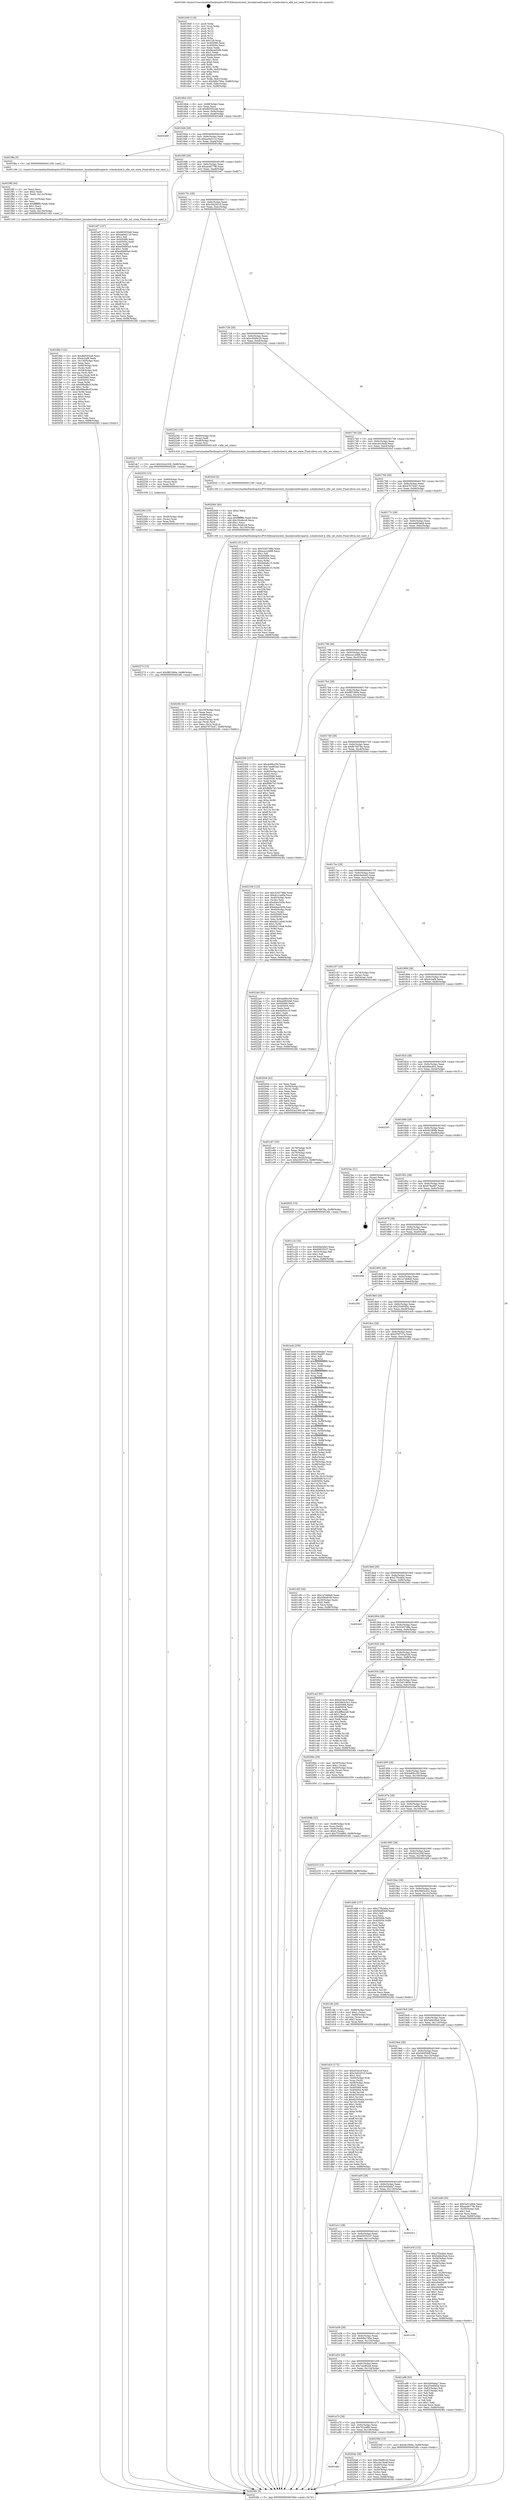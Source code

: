 digraph "0x401640" {
  label = "0x401640 (/mnt/c/Users/mathe/Desktop/tcc/POCII/binaries/extr_linuxkernellivepatch..schedsched.h_idle_set_state_Final-ollvm.out::main(0))"
  labelloc = "t"
  node[shape=record]

  Entry [label="",width=0.3,height=0.3,shape=circle,fillcolor=black,style=filled]
  "0x4016b4" [label="{
     0x4016b4 [32]\l
     | [instrs]\l
     &nbsp;&nbsp;0x4016b4 \<+6\>: mov -0x88(%rbp),%eax\l
     &nbsp;&nbsp;0x4016ba \<+2\>: mov %eax,%ecx\l
     &nbsp;&nbsp;0x4016bc \<+6\>: sub $0x865052a8,%ecx\l
     &nbsp;&nbsp;0x4016c2 \<+6\>: mov %eax,-0x9c(%rbp)\l
     &nbsp;&nbsp;0x4016c8 \<+6\>: mov %ecx,-0xa0(%rbp)\l
     &nbsp;&nbsp;0x4016ce \<+6\>: je 0000000000402468 \<main+0xe28\>\l
  }"]
  "0x402468" [label="{
     0x402468\l
  }", style=dashed]
  "0x4016d4" [label="{
     0x4016d4 [28]\l
     | [instrs]\l
     &nbsp;&nbsp;0x4016d4 \<+5\>: jmp 00000000004016d9 \<main+0x99\>\l
     &nbsp;&nbsp;0x4016d9 \<+6\>: mov -0x9c(%rbp),%eax\l
     &nbsp;&nbsp;0x4016df \<+5\>: sub $0xaa0a5110,%eax\l
     &nbsp;&nbsp;0x4016e4 \<+6\>: mov %eax,-0xa4(%rbp)\l
     &nbsp;&nbsp;0x4016ea \<+6\>: je 0000000000401f8a \<main+0x94a\>\l
  }"]
  Exit [label="",width=0.3,height=0.3,shape=circle,fillcolor=black,style=filled,peripheries=2]
  "0x401f8a" [label="{
     0x401f8a [5]\l
     | [instrs]\l
     &nbsp;&nbsp;0x401f8a \<+5\>: call 0000000000401160 \<next_i\>\l
     | [calls]\l
     &nbsp;&nbsp;0x401160 \{1\} (/mnt/c/Users/mathe/Desktop/tcc/POCII/binaries/extr_linuxkernellivepatch..schedsched.h_idle_set_state_Final-ollvm.out::next_i)\l
  }"]
  "0x4016f0" [label="{
     0x4016f0 [28]\l
     | [instrs]\l
     &nbsp;&nbsp;0x4016f0 \<+5\>: jmp 00000000004016f5 \<main+0xb5\>\l
     &nbsp;&nbsp;0x4016f5 \<+6\>: mov -0x9c(%rbp),%eax\l
     &nbsp;&nbsp;0x4016fb \<+5\>: sub $0xae4677f8,%eax\l
     &nbsp;&nbsp;0x401700 \<+6\>: mov %eax,-0xa8(%rbp)\l
     &nbsp;&nbsp;0x401706 \<+6\>: je 0000000000401ef7 \<main+0x8b7\>\l
  }"]
  "0x402273" [label="{
     0x402273 [15]\l
     | [instrs]\l
     &nbsp;&nbsp;0x402273 \<+10\>: movl $0xf8f1066a,-0x88(%rbp)\l
     &nbsp;&nbsp;0x40227d \<+5\>: jmp 00000000004024fc \<main+0xebc\>\l
  }"]
  "0x401ef7" [label="{
     0x401ef7 [147]\l
     | [instrs]\l
     &nbsp;&nbsp;0x401ef7 \<+5\>: mov $0x865052a8,%eax\l
     &nbsp;&nbsp;0x401efc \<+5\>: mov $0xaa0a5110,%ecx\l
     &nbsp;&nbsp;0x401f01 \<+2\>: mov $0x1,%dl\l
     &nbsp;&nbsp;0x401f03 \<+7\>: mov 0x405068,%esi\l
     &nbsp;&nbsp;0x401f0a \<+7\>: mov 0x405054,%edi\l
     &nbsp;&nbsp;0x401f11 \<+3\>: mov %esi,%r8d\l
     &nbsp;&nbsp;0x401f14 \<+7\>: add $0xe49d95a5,%r8d\l
     &nbsp;&nbsp;0x401f1b \<+4\>: sub $0x1,%r8d\l
     &nbsp;&nbsp;0x401f1f \<+7\>: sub $0xe49d95a5,%r8d\l
     &nbsp;&nbsp;0x401f26 \<+4\>: imul %r8d,%esi\l
     &nbsp;&nbsp;0x401f2a \<+3\>: and $0x1,%esi\l
     &nbsp;&nbsp;0x401f2d \<+3\>: cmp $0x0,%esi\l
     &nbsp;&nbsp;0x401f30 \<+4\>: sete %r9b\l
     &nbsp;&nbsp;0x401f34 \<+3\>: cmp $0xa,%edi\l
     &nbsp;&nbsp;0x401f37 \<+4\>: setl %r10b\l
     &nbsp;&nbsp;0x401f3b \<+3\>: mov %r9b,%r11b\l
     &nbsp;&nbsp;0x401f3e \<+4\>: xor $0xff,%r11b\l
     &nbsp;&nbsp;0x401f42 \<+3\>: mov %r10b,%bl\l
     &nbsp;&nbsp;0x401f45 \<+3\>: xor $0xff,%bl\l
     &nbsp;&nbsp;0x401f48 \<+3\>: xor $0x1,%dl\l
     &nbsp;&nbsp;0x401f4b \<+3\>: mov %r11b,%r14b\l
     &nbsp;&nbsp;0x401f4e \<+4\>: and $0xff,%r14b\l
     &nbsp;&nbsp;0x401f52 \<+3\>: and %dl,%r9b\l
     &nbsp;&nbsp;0x401f55 \<+3\>: mov %bl,%r15b\l
     &nbsp;&nbsp;0x401f58 \<+4\>: and $0xff,%r15b\l
     &nbsp;&nbsp;0x401f5c \<+3\>: and %dl,%r10b\l
     &nbsp;&nbsp;0x401f5f \<+3\>: or %r9b,%r14b\l
     &nbsp;&nbsp;0x401f62 \<+3\>: or %r10b,%r15b\l
     &nbsp;&nbsp;0x401f65 \<+3\>: xor %r15b,%r14b\l
     &nbsp;&nbsp;0x401f68 \<+3\>: or %bl,%r11b\l
     &nbsp;&nbsp;0x401f6b \<+4\>: xor $0xff,%r11b\l
     &nbsp;&nbsp;0x401f6f \<+3\>: or $0x1,%dl\l
     &nbsp;&nbsp;0x401f72 \<+3\>: and %dl,%r11b\l
     &nbsp;&nbsp;0x401f75 \<+3\>: or %r11b,%r14b\l
     &nbsp;&nbsp;0x401f78 \<+4\>: test $0x1,%r14b\l
     &nbsp;&nbsp;0x401f7c \<+3\>: cmovne %ecx,%eax\l
     &nbsp;&nbsp;0x401f7f \<+6\>: mov %eax,-0x88(%rbp)\l
     &nbsp;&nbsp;0x401f85 \<+5\>: jmp 00000000004024fc \<main+0xebc\>\l
  }"]
  "0x40170c" [label="{
     0x40170c [28]\l
     | [instrs]\l
     &nbsp;&nbsp;0x40170c \<+5\>: jmp 0000000000401711 \<main+0xd1\>\l
     &nbsp;&nbsp;0x401711 \<+6\>: mov -0x9c(%rbp),%eax\l
     &nbsp;&nbsp;0x401717 \<+5\>: sub $0xc5d24519,%eax\l
     &nbsp;&nbsp;0x40171c \<+6\>: mov %eax,-0xac(%rbp)\l
     &nbsp;&nbsp;0x401722 \<+6\>: je 0000000000401dc7 \<main+0x787\>\l
  }"]
  "0x402264" [label="{
     0x402264 [15]\l
     | [instrs]\l
     &nbsp;&nbsp;0x402264 \<+4\>: mov -0x48(%rbp),%rax\l
     &nbsp;&nbsp;0x402268 \<+3\>: mov (%rax),%rax\l
     &nbsp;&nbsp;0x40226b \<+3\>: mov %rax,%rdi\l
     &nbsp;&nbsp;0x40226e \<+5\>: call 0000000000401030 \<free@plt\>\l
     | [calls]\l
     &nbsp;&nbsp;0x401030 \{1\} (unknown)\l
  }"]
  "0x401dc7" [label="{
     0x401dc7 [15]\l
     | [instrs]\l
     &nbsp;&nbsp;0x401dc7 \<+10\>: movl $0x542e230f,-0x88(%rbp)\l
     &nbsp;&nbsp;0x401dd1 \<+5\>: jmp 00000000004024fc \<main+0xebc\>\l
  }"]
  "0x401728" [label="{
     0x401728 [28]\l
     | [instrs]\l
     &nbsp;&nbsp;0x401728 \<+5\>: jmp 000000000040172d \<main+0xed\>\l
     &nbsp;&nbsp;0x40172d \<+6\>: mov -0x9c(%rbp),%eax\l
     &nbsp;&nbsp;0x401733 \<+5\>: sub $0xc5dd9c20,%eax\l
     &nbsp;&nbsp;0x401738 \<+6\>: mov %eax,-0xb0(%rbp)\l
     &nbsp;&nbsp;0x40173e \<+6\>: je 0000000000402242 \<main+0xc02\>\l
  }"]
  "0x402255" [label="{
     0x402255 [15]\l
     | [instrs]\l
     &nbsp;&nbsp;0x402255 \<+4\>: mov -0x60(%rbp),%rax\l
     &nbsp;&nbsp;0x402259 \<+3\>: mov (%rax),%rax\l
     &nbsp;&nbsp;0x40225c \<+3\>: mov %rax,%rdi\l
     &nbsp;&nbsp;0x40225f \<+5\>: call 0000000000401030 \<free@plt\>\l
     | [calls]\l
     &nbsp;&nbsp;0x401030 \{1\} (unknown)\l
  }"]
  "0x402242" [label="{
     0x402242 [19]\l
     | [instrs]\l
     &nbsp;&nbsp;0x402242 \<+4\>: mov -0x60(%rbp),%rax\l
     &nbsp;&nbsp;0x402246 \<+3\>: mov (%rax),%rdi\l
     &nbsp;&nbsp;0x402249 \<+4\>: mov -0x48(%rbp),%rax\l
     &nbsp;&nbsp;0x40224d \<+3\>: mov (%rax),%rsi\l
     &nbsp;&nbsp;0x402250 \<+5\>: call 0000000000401420 \<idle_set_state\>\l
     | [calls]\l
     &nbsp;&nbsp;0x401420 \{1\} (/mnt/c/Users/mathe/Desktop/tcc/POCII/binaries/extr_linuxkernellivepatch..schedsched.h_idle_set_state_Final-ollvm.out::idle_set_state)\l
  }"]
  "0x401744" [label="{
     0x401744 [28]\l
     | [instrs]\l
     &nbsp;&nbsp;0x401744 \<+5\>: jmp 0000000000401749 \<main+0x109\>\l
     &nbsp;&nbsp;0x401749 \<+6\>: mov -0x9c(%rbp),%eax\l
     &nbsp;&nbsp;0x40174f \<+5\>: sub $0xcde18a4f,%eax\l
     &nbsp;&nbsp;0x401754 \<+6\>: mov %eax,-0xb4(%rbp)\l
     &nbsp;&nbsp;0x40175a \<+6\>: je 00000000004020cf \<main+0xa8f\>\l
  }"]
  "0x4020fc" [label="{
     0x4020fc [41]\l
     | [instrs]\l
     &nbsp;&nbsp;0x4020fc \<+6\>: mov -0x134(%rbp),%ecx\l
     &nbsp;&nbsp;0x402102 \<+3\>: imul %eax,%ecx\l
     &nbsp;&nbsp;0x402105 \<+4\>: mov -0x48(%rbp),%rsi\l
     &nbsp;&nbsp;0x402109 \<+3\>: mov (%rsi),%rsi\l
     &nbsp;&nbsp;0x40210c \<+4\>: mov -0x40(%rbp),%rdi\l
     &nbsp;&nbsp;0x402110 \<+3\>: movslq (%rdi),%rdi\l
     &nbsp;&nbsp;0x402113 \<+3\>: mov %ecx,(%rsi,%rdi,4)\l
     &nbsp;&nbsp;0x402116 \<+10\>: movl $0xd7673e47,-0x88(%rbp)\l
     &nbsp;&nbsp;0x402120 \<+5\>: jmp 00000000004024fc \<main+0xebc\>\l
  }"]
  "0x4020cf" [label="{
     0x4020cf [5]\l
     | [instrs]\l
     &nbsp;&nbsp;0x4020cf \<+5\>: call 0000000000401160 \<next_i\>\l
     | [calls]\l
     &nbsp;&nbsp;0x401160 \{1\} (/mnt/c/Users/mathe/Desktop/tcc/POCII/binaries/extr_linuxkernellivepatch..schedsched.h_idle_set_state_Final-ollvm.out::next_i)\l
  }"]
  "0x401760" [label="{
     0x401760 [28]\l
     | [instrs]\l
     &nbsp;&nbsp;0x401760 \<+5\>: jmp 0000000000401765 \<main+0x125\>\l
     &nbsp;&nbsp;0x401765 \<+6\>: mov -0x9c(%rbp),%eax\l
     &nbsp;&nbsp;0x40176b \<+5\>: sub $0xd7673e47,%eax\l
     &nbsp;&nbsp;0x401770 \<+6\>: mov %eax,-0xb8(%rbp)\l
     &nbsp;&nbsp;0x401776 \<+6\>: je 0000000000402125 \<main+0xae5\>\l
  }"]
  "0x4020d4" [label="{
     0x4020d4 [40]\l
     | [instrs]\l
     &nbsp;&nbsp;0x4020d4 \<+5\>: mov $0x2,%ecx\l
     &nbsp;&nbsp;0x4020d9 \<+1\>: cltd\l
     &nbsp;&nbsp;0x4020da \<+2\>: idiv %ecx\l
     &nbsp;&nbsp;0x4020dc \<+6\>: imul $0xfffffffe,%edx,%ecx\l
     &nbsp;&nbsp;0x4020e2 \<+6\>: add $0x19ce6cc8,%ecx\l
     &nbsp;&nbsp;0x4020e8 \<+3\>: add $0x1,%ecx\l
     &nbsp;&nbsp;0x4020eb \<+6\>: sub $0x19ce6cc8,%ecx\l
     &nbsp;&nbsp;0x4020f1 \<+6\>: mov %ecx,-0x134(%rbp)\l
     &nbsp;&nbsp;0x4020f7 \<+5\>: call 0000000000401160 \<next_i\>\l
     | [calls]\l
     &nbsp;&nbsp;0x401160 \{1\} (/mnt/c/Users/mathe/Desktop/tcc/POCII/binaries/extr_linuxkernellivepatch..schedsched.h_idle_set_state_Final-ollvm.out::next_i)\l
  }"]
  "0x402125" [label="{
     0x402125 [147]\l
     | [instrs]\l
     &nbsp;&nbsp;0x402125 \<+5\>: mov $0x32457d8e,%eax\l
     &nbsp;&nbsp;0x40212a \<+5\>: mov $0xece1d468,%ecx\l
     &nbsp;&nbsp;0x40212f \<+2\>: mov $0x1,%dl\l
     &nbsp;&nbsp;0x402131 \<+7\>: mov 0x405068,%esi\l
     &nbsp;&nbsp;0x402138 \<+7\>: mov 0x405054,%edi\l
     &nbsp;&nbsp;0x40213f \<+3\>: mov %esi,%r8d\l
     &nbsp;&nbsp;0x402142 \<+7\>: sub $0x6e6a6c15,%r8d\l
     &nbsp;&nbsp;0x402149 \<+4\>: sub $0x1,%r8d\l
     &nbsp;&nbsp;0x40214d \<+7\>: add $0x6e6a6c15,%r8d\l
     &nbsp;&nbsp;0x402154 \<+4\>: imul %r8d,%esi\l
     &nbsp;&nbsp;0x402158 \<+3\>: and $0x1,%esi\l
     &nbsp;&nbsp;0x40215b \<+3\>: cmp $0x0,%esi\l
     &nbsp;&nbsp;0x40215e \<+4\>: sete %r9b\l
     &nbsp;&nbsp;0x402162 \<+3\>: cmp $0xa,%edi\l
     &nbsp;&nbsp;0x402165 \<+4\>: setl %r10b\l
     &nbsp;&nbsp;0x402169 \<+3\>: mov %r9b,%r11b\l
     &nbsp;&nbsp;0x40216c \<+4\>: xor $0xff,%r11b\l
     &nbsp;&nbsp;0x402170 \<+3\>: mov %r10b,%bl\l
     &nbsp;&nbsp;0x402173 \<+3\>: xor $0xff,%bl\l
     &nbsp;&nbsp;0x402176 \<+3\>: xor $0x0,%dl\l
     &nbsp;&nbsp;0x402179 \<+3\>: mov %r11b,%r14b\l
     &nbsp;&nbsp;0x40217c \<+4\>: and $0x0,%r14b\l
     &nbsp;&nbsp;0x402180 \<+3\>: and %dl,%r9b\l
     &nbsp;&nbsp;0x402183 \<+3\>: mov %bl,%r15b\l
     &nbsp;&nbsp;0x402186 \<+4\>: and $0x0,%r15b\l
     &nbsp;&nbsp;0x40218a \<+3\>: and %dl,%r10b\l
     &nbsp;&nbsp;0x40218d \<+3\>: or %r9b,%r14b\l
     &nbsp;&nbsp;0x402190 \<+3\>: or %r10b,%r15b\l
     &nbsp;&nbsp;0x402193 \<+3\>: xor %r15b,%r14b\l
     &nbsp;&nbsp;0x402196 \<+3\>: or %bl,%r11b\l
     &nbsp;&nbsp;0x402199 \<+4\>: xor $0xff,%r11b\l
     &nbsp;&nbsp;0x40219d \<+3\>: or $0x0,%dl\l
     &nbsp;&nbsp;0x4021a0 \<+3\>: and %dl,%r11b\l
     &nbsp;&nbsp;0x4021a3 \<+3\>: or %r11b,%r14b\l
     &nbsp;&nbsp;0x4021a6 \<+4\>: test $0x1,%r14b\l
     &nbsp;&nbsp;0x4021aa \<+3\>: cmovne %ecx,%eax\l
     &nbsp;&nbsp;0x4021ad \<+6\>: mov %eax,-0x88(%rbp)\l
     &nbsp;&nbsp;0x4021b3 \<+5\>: jmp 00000000004024fc \<main+0xebc\>\l
  }"]
  "0x40177c" [label="{
     0x40177c [28]\l
     | [instrs]\l
     &nbsp;&nbsp;0x40177c \<+5\>: jmp 0000000000401781 \<main+0x141\>\l
     &nbsp;&nbsp;0x401781 \<+6\>: mov -0x9c(%rbp),%eax\l
     &nbsp;&nbsp;0x401787 \<+5\>: sub $0xea983ab8,%eax\l
     &nbsp;&nbsp;0x40178c \<+6\>: mov %eax,-0xbc(%rbp)\l
     &nbsp;&nbsp;0x401792 \<+6\>: je 0000000000402300 \<main+0xcc0\>\l
  }"]
  "0x401a8c" [label="{
     0x401a8c\l
  }", style=dashed]
  "0x402300" [label="{
     0x402300 [157]\l
     | [instrs]\l
     &nbsp;&nbsp;0x402300 \<+5\>: mov $0x4a89cc59,%eax\l
     &nbsp;&nbsp;0x402305 \<+5\>: mov $0x7aad62ad,%ecx\l
     &nbsp;&nbsp;0x40230a \<+2\>: mov $0x1,%dl\l
     &nbsp;&nbsp;0x40230c \<+4\>: mov -0x80(%rbp),%rsi\l
     &nbsp;&nbsp;0x402310 \<+6\>: movl $0x0,(%rsi)\l
     &nbsp;&nbsp;0x402316 \<+7\>: mov 0x405068,%edi\l
     &nbsp;&nbsp;0x40231d \<+8\>: mov 0x405054,%r8d\l
     &nbsp;&nbsp;0x402325 \<+3\>: mov %edi,%r9d\l
     &nbsp;&nbsp;0x402328 \<+7\>: sub $0x8fdb743,%r9d\l
     &nbsp;&nbsp;0x40232f \<+4\>: sub $0x1,%r9d\l
     &nbsp;&nbsp;0x402333 \<+7\>: add $0x8fdb743,%r9d\l
     &nbsp;&nbsp;0x40233a \<+4\>: imul %r9d,%edi\l
     &nbsp;&nbsp;0x40233e \<+3\>: and $0x1,%edi\l
     &nbsp;&nbsp;0x402341 \<+3\>: cmp $0x0,%edi\l
     &nbsp;&nbsp;0x402344 \<+4\>: sete %r10b\l
     &nbsp;&nbsp;0x402348 \<+4\>: cmp $0xa,%r8d\l
     &nbsp;&nbsp;0x40234c \<+4\>: setl %r11b\l
     &nbsp;&nbsp;0x402350 \<+3\>: mov %r10b,%bl\l
     &nbsp;&nbsp;0x402353 \<+3\>: xor $0xff,%bl\l
     &nbsp;&nbsp;0x402356 \<+3\>: mov %r11b,%r14b\l
     &nbsp;&nbsp;0x402359 \<+4\>: xor $0xff,%r14b\l
     &nbsp;&nbsp;0x40235d \<+3\>: xor $0x0,%dl\l
     &nbsp;&nbsp;0x402360 \<+3\>: mov %bl,%r15b\l
     &nbsp;&nbsp;0x402363 \<+4\>: and $0x0,%r15b\l
     &nbsp;&nbsp;0x402367 \<+3\>: and %dl,%r10b\l
     &nbsp;&nbsp;0x40236a \<+3\>: mov %r14b,%r12b\l
     &nbsp;&nbsp;0x40236d \<+4\>: and $0x0,%r12b\l
     &nbsp;&nbsp;0x402371 \<+3\>: and %dl,%r11b\l
     &nbsp;&nbsp;0x402374 \<+3\>: or %r10b,%r15b\l
     &nbsp;&nbsp;0x402377 \<+3\>: or %r11b,%r12b\l
     &nbsp;&nbsp;0x40237a \<+3\>: xor %r12b,%r15b\l
     &nbsp;&nbsp;0x40237d \<+3\>: or %r14b,%bl\l
     &nbsp;&nbsp;0x402380 \<+3\>: xor $0xff,%bl\l
     &nbsp;&nbsp;0x402383 \<+3\>: or $0x0,%dl\l
     &nbsp;&nbsp;0x402386 \<+2\>: and %dl,%bl\l
     &nbsp;&nbsp;0x402388 \<+3\>: or %bl,%r15b\l
     &nbsp;&nbsp;0x40238b \<+4\>: test $0x1,%r15b\l
     &nbsp;&nbsp;0x40238f \<+3\>: cmovne %ecx,%eax\l
     &nbsp;&nbsp;0x402392 \<+6\>: mov %eax,-0x88(%rbp)\l
     &nbsp;&nbsp;0x402398 \<+5\>: jmp 00000000004024fc \<main+0xebc\>\l
  }"]
  "0x401798" [label="{
     0x401798 [28]\l
     | [instrs]\l
     &nbsp;&nbsp;0x401798 \<+5\>: jmp 000000000040179d \<main+0x15d\>\l
     &nbsp;&nbsp;0x40179d \<+6\>: mov -0x9c(%rbp),%eax\l
     &nbsp;&nbsp;0x4017a3 \<+5\>: sub $0xece1d468,%eax\l
     &nbsp;&nbsp;0x4017a8 \<+6\>: mov %eax,-0xc0(%rbp)\l
     &nbsp;&nbsp;0x4017ae \<+6\>: je 00000000004021b8 \<main+0xb78\>\l
  }"]
  "0x4020ab" [label="{
     0x4020ab [36]\l
     | [instrs]\l
     &nbsp;&nbsp;0x4020ab \<+5\>: mov $0xc5dd9c20,%eax\l
     &nbsp;&nbsp;0x4020b0 \<+5\>: mov $0xcde18a4f,%ecx\l
     &nbsp;&nbsp;0x4020b5 \<+4\>: mov -0x40(%rbp),%rdx\l
     &nbsp;&nbsp;0x4020b9 \<+2\>: mov (%rdx),%esi\l
     &nbsp;&nbsp;0x4020bb \<+4\>: mov -0x50(%rbp),%rdx\l
     &nbsp;&nbsp;0x4020bf \<+2\>: cmp (%rdx),%esi\l
     &nbsp;&nbsp;0x4020c1 \<+3\>: cmovl %ecx,%eax\l
     &nbsp;&nbsp;0x4020c4 \<+6\>: mov %eax,-0x88(%rbp)\l
     &nbsp;&nbsp;0x4020ca \<+5\>: jmp 00000000004024fc \<main+0xebc\>\l
  }"]
  "0x4021b8" [label="{
     0x4021b8 [123]\l
     | [instrs]\l
     &nbsp;&nbsp;0x4021b8 \<+5\>: mov $0x32457d8e,%eax\l
     &nbsp;&nbsp;0x4021bd \<+5\>: mov $0x4cc1ed0e,%ecx\l
     &nbsp;&nbsp;0x4021c2 \<+4\>: mov -0x40(%rbp),%rdx\l
     &nbsp;&nbsp;0x4021c6 \<+2\>: mov (%rdx),%esi\l
     &nbsp;&nbsp;0x4021c8 \<+6\>: sub $0xd4ea345b,%esi\l
     &nbsp;&nbsp;0x4021ce \<+3\>: add $0x1,%esi\l
     &nbsp;&nbsp;0x4021d1 \<+6\>: add $0xd4ea345b,%esi\l
     &nbsp;&nbsp;0x4021d7 \<+4\>: mov -0x40(%rbp),%rdx\l
     &nbsp;&nbsp;0x4021db \<+2\>: mov %esi,(%rdx)\l
     &nbsp;&nbsp;0x4021dd \<+7\>: mov 0x405068,%esi\l
     &nbsp;&nbsp;0x4021e4 \<+7\>: mov 0x405054,%edi\l
     &nbsp;&nbsp;0x4021eb \<+3\>: mov %esi,%r8d\l
     &nbsp;&nbsp;0x4021ee \<+7\>: add $0xbb21c6a8,%r8d\l
     &nbsp;&nbsp;0x4021f5 \<+4\>: sub $0x1,%r8d\l
     &nbsp;&nbsp;0x4021f9 \<+7\>: sub $0xbb21c6a8,%r8d\l
     &nbsp;&nbsp;0x402200 \<+4\>: imul %r8d,%esi\l
     &nbsp;&nbsp;0x402204 \<+3\>: and $0x1,%esi\l
     &nbsp;&nbsp;0x402207 \<+3\>: cmp $0x0,%esi\l
     &nbsp;&nbsp;0x40220a \<+4\>: sete %r9b\l
     &nbsp;&nbsp;0x40220e \<+3\>: cmp $0xa,%edi\l
     &nbsp;&nbsp;0x402211 \<+4\>: setl %r10b\l
     &nbsp;&nbsp;0x402215 \<+3\>: mov %r9b,%r11b\l
     &nbsp;&nbsp;0x402218 \<+3\>: and %r10b,%r11b\l
     &nbsp;&nbsp;0x40221b \<+3\>: xor %r10b,%r9b\l
     &nbsp;&nbsp;0x40221e \<+3\>: or %r9b,%r11b\l
     &nbsp;&nbsp;0x402221 \<+4\>: test $0x1,%r11b\l
     &nbsp;&nbsp;0x402225 \<+3\>: cmovne %ecx,%eax\l
     &nbsp;&nbsp;0x402228 \<+6\>: mov %eax,-0x88(%rbp)\l
     &nbsp;&nbsp;0x40222e \<+5\>: jmp 00000000004024fc \<main+0xebc\>\l
  }"]
  "0x4017b4" [label="{
     0x4017b4 [28]\l
     | [instrs]\l
     &nbsp;&nbsp;0x4017b4 \<+5\>: jmp 00000000004017b9 \<main+0x179\>\l
     &nbsp;&nbsp;0x4017b9 \<+6\>: mov -0x9c(%rbp),%eax\l
     &nbsp;&nbsp;0x4017bf \<+5\>: sub $0xf8f1066a,%eax\l
     &nbsp;&nbsp;0x4017c4 \<+6\>: mov %eax,-0xc4(%rbp)\l
     &nbsp;&nbsp;0x4017ca \<+6\>: je 00000000004022a5 \<main+0xc65\>\l
  }"]
  "0x401a70" [label="{
     0x401a70 [28]\l
     | [instrs]\l
     &nbsp;&nbsp;0x401a70 \<+5\>: jmp 0000000000401a75 \<main+0x435\>\l
     &nbsp;&nbsp;0x401a75 \<+6\>: mov -0x9c(%rbp),%eax\l
     &nbsp;&nbsp;0x401a7b \<+5\>: sub $0x7f1b4f60,%eax\l
     &nbsp;&nbsp;0x401a80 \<+6\>: mov %eax,-0x128(%rbp)\l
     &nbsp;&nbsp;0x401a86 \<+6\>: je 00000000004020ab \<main+0xa6b\>\l
  }"]
  "0x4022a5" [label="{
     0x4022a5 [91]\l
     | [instrs]\l
     &nbsp;&nbsp;0x4022a5 \<+5\>: mov $0x4a89cc59,%eax\l
     &nbsp;&nbsp;0x4022aa \<+5\>: mov $0xea983ab8,%ecx\l
     &nbsp;&nbsp;0x4022af \<+7\>: mov 0x405068,%edx\l
     &nbsp;&nbsp;0x4022b6 \<+7\>: mov 0x405054,%esi\l
     &nbsp;&nbsp;0x4022bd \<+2\>: mov %edx,%edi\l
     &nbsp;&nbsp;0x4022bf \<+6\>: sub $0x9a0f3c10,%edi\l
     &nbsp;&nbsp;0x4022c5 \<+3\>: sub $0x1,%edi\l
     &nbsp;&nbsp;0x4022c8 \<+6\>: add $0x9a0f3c10,%edi\l
     &nbsp;&nbsp;0x4022ce \<+3\>: imul %edi,%edx\l
     &nbsp;&nbsp;0x4022d1 \<+3\>: and $0x1,%edx\l
     &nbsp;&nbsp;0x4022d4 \<+3\>: cmp $0x0,%edx\l
     &nbsp;&nbsp;0x4022d7 \<+4\>: sete %r8b\l
     &nbsp;&nbsp;0x4022db \<+3\>: cmp $0xa,%esi\l
     &nbsp;&nbsp;0x4022de \<+4\>: setl %r9b\l
     &nbsp;&nbsp;0x4022e2 \<+3\>: mov %r8b,%r10b\l
     &nbsp;&nbsp;0x4022e5 \<+3\>: and %r9b,%r10b\l
     &nbsp;&nbsp;0x4022e8 \<+3\>: xor %r9b,%r8b\l
     &nbsp;&nbsp;0x4022eb \<+3\>: or %r8b,%r10b\l
     &nbsp;&nbsp;0x4022ee \<+4\>: test $0x1,%r10b\l
     &nbsp;&nbsp;0x4022f2 \<+3\>: cmovne %ecx,%eax\l
     &nbsp;&nbsp;0x4022f5 \<+6\>: mov %eax,-0x88(%rbp)\l
     &nbsp;&nbsp;0x4022fb \<+5\>: jmp 00000000004024fc \<main+0xebc\>\l
  }"]
  "0x4017d0" [label="{
     0x4017d0 [28]\l
     | [instrs]\l
     &nbsp;&nbsp;0x4017d0 \<+5\>: jmp 00000000004017d5 \<main+0x195\>\l
     &nbsp;&nbsp;0x4017d5 \<+6\>: mov -0x9c(%rbp),%eax\l
     &nbsp;&nbsp;0x4017db \<+5\>: sub $0xfb76878e,%eax\l
     &nbsp;&nbsp;0x4017e0 \<+6\>: mov %eax,-0xc8(%rbp)\l
     &nbsp;&nbsp;0x4017e6 \<+6\>: je 0000000000402044 \<main+0xa04\>\l
  }"]
  "0x40239d" [label="{
     0x40239d [15]\l
     | [instrs]\l
     &nbsp;&nbsp;0x40239d \<+10\>: movl $0x4b1808e,-0x88(%rbp)\l
     &nbsp;&nbsp;0x4023a7 \<+5\>: jmp 00000000004024fc \<main+0xebc\>\l
  }"]
  "0x402044" [label="{
     0x402044 [42]\l
     | [instrs]\l
     &nbsp;&nbsp;0x402044 \<+2\>: xor %eax,%eax\l
     &nbsp;&nbsp;0x402046 \<+4\>: mov -0x58(%rbp),%rcx\l
     &nbsp;&nbsp;0x40204a \<+2\>: mov (%rcx),%edx\l
     &nbsp;&nbsp;0x40204c \<+2\>: mov %eax,%esi\l
     &nbsp;&nbsp;0x40204e \<+2\>: sub %edx,%esi\l
     &nbsp;&nbsp;0x402050 \<+2\>: mov %eax,%edx\l
     &nbsp;&nbsp;0x402052 \<+3\>: sub $0x1,%edx\l
     &nbsp;&nbsp;0x402055 \<+2\>: add %edx,%esi\l
     &nbsp;&nbsp;0x402057 \<+2\>: sub %esi,%eax\l
     &nbsp;&nbsp;0x402059 \<+4\>: mov -0x58(%rbp),%rcx\l
     &nbsp;&nbsp;0x40205d \<+2\>: mov %eax,(%rcx)\l
     &nbsp;&nbsp;0x40205f \<+10\>: movl $0x542e230f,-0x88(%rbp)\l
     &nbsp;&nbsp;0x402069 \<+5\>: jmp 00000000004024fc \<main+0xebc\>\l
  }"]
  "0x4017ec" [label="{
     0x4017ec [28]\l
     | [instrs]\l
     &nbsp;&nbsp;0x4017ec \<+5\>: jmp 00000000004017f1 \<main+0x1b1\>\l
     &nbsp;&nbsp;0x4017f1 \<+6\>: mov -0x9c(%rbp),%eax\l
     &nbsp;&nbsp;0x4017f7 \<+5\>: sub $0xfc9a5d43,%eax\l
     &nbsp;&nbsp;0x4017fc \<+6\>: mov %eax,-0xcc(%rbp)\l
     &nbsp;&nbsp;0x401802 \<+6\>: je 0000000000401c57 \<main+0x617\>\l
  }"]
  "0x40208b" [label="{
     0x40208b [32]\l
     | [instrs]\l
     &nbsp;&nbsp;0x40208b \<+4\>: mov -0x48(%rbp),%rdi\l
     &nbsp;&nbsp;0x40208f \<+3\>: mov %rax,(%rdi)\l
     &nbsp;&nbsp;0x402092 \<+4\>: mov -0x40(%rbp),%rax\l
     &nbsp;&nbsp;0x402096 \<+6\>: movl $0x0,(%rax)\l
     &nbsp;&nbsp;0x40209c \<+10\>: movl $0x7f1b4f60,-0x88(%rbp)\l
     &nbsp;&nbsp;0x4020a6 \<+5\>: jmp 00000000004024fc \<main+0xebc\>\l
  }"]
  "0x401c57" [label="{
     0x401c57 [16]\l
     | [instrs]\l
     &nbsp;&nbsp;0x401c57 \<+4\>: mov -0x78(%rbp),%rax\l
     &nbsp;&nbsp;0x401c5b \<+3\>: mov (%rax),%rax\l
     &nbsp;&nbsp;0x401c5e \<+4\>: mov 0x8(%rax),%rdi\l
     &nbsp;&nbsp;0x401c62 \<+5\>: call 0000000000401060 \<atoi@plt\>\l
     | [calls]\l
     &nbsp;&nbsp;0x401060 \{1\} (unknown)\l
  }"]
  "0x401808" [label="{
     0x401808 [28]\l
     | [instrs]\l
     &nbsp;&nbsp;0x401808 \<+5\>: jmp 000000000040180d \<main+0x1cd\>\l
     &nbsp;&nbsp;0x40180d \<+6\>: mov -0x9c(%rbp),%eax\l
     &nbsp;&nbsp;0x401813 \<+5\>: sub $0x4c2af8,%eax\l
     &nbsp;&nbsp;0x401818 \<+6\>: mov %eax,-0xd0(%rbp)\l
     &nbsp;&nbsp;0x40181e \<+6\>: je 0000000000402035 \<main+0x9f5\>\l
  }"]
  "0x401fbb" [label="{
     0x401fbb [122]\l
     | [instrs]\l
     &nbsp;&nbsp;0x401fbb \<+5\>: mov $0x865052a8,%ecx\l
     &nbsp;&nbsp;0x401fc0 \<+5\>: mov $0x4c2af8,%edx\l
     &nbsp;&nbsp;0x401fc5 \<+6\>: mov -0x130(%rbp),%esi\l
     &nbsp;&nbsp;0x401fcb \<+3\>: imul %eax,%esi\l
     &nbsp;&nbsp;0x401fce \<+4\>: mov -0x60(%rbp),%rdi\l
     &nbsp;&nbsp;0x401fd2 \<+3\>: mov (%rdi),%rdi\l
     &nbsp;&nbsp;0x401fd5 \<+4\>: mov -0x58(%rbp),%r8\l
     &nbsp;&nbsp;0x401fd9 \<+3\>: movslq (%r8),%r8\l
     &nbsp;&nbsp;0x401fdc \<+4\>: mov %esi,(%rdi,%r8,4)\l
     &nbsp;&nbsp;0x401fe0 \<+7\>: mov 0x405068,%eax\l
     &nbsp;&nbsp;0x401fe7 \<+7\>: mov 0x405054,%esi\l
     &nbsp;&nbsp;0x401fee \<+3\>: mov %eax,%r9d\l
     &nbsp;&nbsp;0x401ff1 \<+7\>: sub $0x69be8b3f,%r9d\l
     &nbsp;&nbsp;0x401ff8 \<+4\>: sub $0x1,%r9d\l
     &nbsp;&nbsp;0x401ffc \<+7\>: add $0x69be8b3f,%r9d\l
     &nbsp;&nbsp;0x402003 \<+4\>: imul %r9d,%eax\l
     &nbsp;&nbsp;0x402007 \<+3\>: and $0x1,%eax\l
     &nbsp;&nbsp;0x40200a \<+3\>: cmp $0x0,%eax\l
     &nbsp;&nbsp;0x40200d \<+4\>: sete %r10b\l
     &nbsp;&nbsp;0x402011 \<+3\>: cmp $0xa,%esi\l
     &nbsp;&nbsp;0x402014 \<+4\>: setl %r11b\l
     &nbsp;&nbsp;0x402018 \<+3\>: mov %r10b,%bl\l
     &nbsp;&nbsp;0x40201b \<+3\>: and %r11b,%bl\l
     &nbsp;&nbsp;0x40201e \<+3\>: xor %r11b,%r10b\l
     &nbsp;&nbsp;0x402021 \<+3\>: or %r10b,%bl\l
     &nbsp;&nbsp;0x402024 \<+3\>: test $0x1,%bl\l
     &nbsp;&nbsp;0x402027 \<+3\>: cmovne %edx,%ecx\l
     &nbsp;&nbsp;0x40202a \<+6\>: mov %ecx,-0x88(%rbp)\l
     &nbsp;&nbsp;0x402030 \<+5\>: jmp 00000000004024fc \<main+0xebc\>\l
  }"]
  "0x402035" [label="{
     0x402035 [15]\l
     | [instrs]\l
     &nbsp;&nbsp;0x402035 \<+10\>: movl $0xfb76878e,-0x88(%rbp)\l
     &nbsp;&nbsp;0x40203f \<+5\>: jmp 00000000004024fc \<main+0xebc\>\l
  }"]
  "0x401824" [label="{
     0x401824 [28]\l
     | [instrs]\l
     &nbsp;&nbsp;0x401824 \<+5\>: jmp 0000000000401829 \<main+0x1e9\>\l
     &nbsp;&nbsp;0x401829 \<+6\>: mov -0x9c(%rbp),%eax\l
     &nbsp;&nbsp;0x40182f \<+5\>: sub $0x46ecd01,%eax\l
     &nbsp;&nbsp;0x401834 \<+6\>: mov %eax,-0xd4(%rbp)\l
     &nbsp;&nbsp;0x40183a \<+6\>: je 0000000000402291 \<main+0xc51\>\l
  }"]
  "0x401f8f" [label="{
     0x401f8f [44]\l
     | [instrs]\l
     &nbsp;&nbsp;0x401f8f \<+2\>: xor %ecx,%ecx\l
     &nbsp;&nbsp;0x401f91 \<+5\>: mov $0x2,%edx\l
     &nbsp;&nbsp;0x401f96 \<+6\>: mov %edx,-0x12c(%rbp)\l
     &nbsp;&nbsp;0x401f9c \<+1\>: cltd\l
     &nbsp;&nbsp;0x401f9d \<+6\>: mov -0x12c(%rbp),%esi\l
     &nbsp;&nbsp;0x401fa3 \<+2\>: idiv %esi\l
     &nbsp;&nbsp;0x401fa5 \<+6\>: imul $0xfffffffe,%edx,%edx\l
     &nbsp;&nbsp;0x401fab \<+3\>: sub $0x1,%ecx\l
     &nbsp;&nbsp;0x401fae \<+2\>: sub %ecx,%edx\l
     &nbsp;&nbsp;0x401fb0 \<+6\>: mov %edx,-0x130(%rbp)\l
     &nbsp;&nbsp;0x401fb6 \<+5\>: call 0000000000401160 \<next_i\>\l
     | [calls]\l
     &nbsp;&nbsp;0x401160 \{1\} (/mnt/c/Users/mathe/Desktop/tcc/POCII/binaries/extr_linuxkernellivepatch..schedsched.h_idle_set_state_Final-ollvm.out::next_i)\l
  }"]
  "0x402291" [label="{
     0x402291\l
  }", style=dashed]
  "0x401840" [label="{
     0x401840 [28]\l
     | [instrs]\l
     &nbsp;&nbsp;0x401840 \<+5\>: jmp 0000000000401845 \<main+0x205\>\l
     &nbsp;&nbsp;0x401845 \<+6\>: mov -0x9c(%rbp),%eax\l
     &nbsp;&nbsp;0x40184b \<+5\>: sub $0x4b1808e,%eax\l
     &nbsp;&nbsp;0x401850 \<+6\>: mov %eax,-0xd8(%rbp)\l
     &nbsp;&nbsp;0x401856 \<+6\>: je 00000000004023ac \<main+0xd6c\>\l
  }"]
  "0x401d1b" [label="{
     0x401d1b [172]\l
     | [instrs]\l
     &nbsp;&nbsp;0x401d1b \<+5\>: mov $0xcf16ccf,%ecx\l
     &nbsp;&nbsp;0x401d20 \<+5\>: mov $0xc5d24519,%edx\l
     &nbsp;&nbsp;0x401d25 \<+3\>: mov $0x1,%sil\l
     &nbsp;&nbsp;0x401d28 \<+4\>: mov -0x60(%rbp),%rdi\l
     &nbsp;&nbsp;0x401d2c \<+3\>: mov %rax,(%rdi)\l
     &nbsp;&nbsp;0x401d2f \<+4\>: mov -0x58(%rbp),%rax\l
     &nbsp;&nbsp;0x401d33 \<+6\>: movl $0x0,(%rax)\l
     &nbsp;&nbsp;0x401d39 \<+8\>: mov 0x405068,%r8d\l
     &nbsp;&nbsp;0x401d41 \<+8\>: mov 0x405054,%r9d\l
     &nbsp;&nbsp;0x401d49 \<+3\>: mov %r8d,%r10d\l
     &nbsp;&nbsp;0x401d4c \<+7\>: add $0x82555a5e,%r10d\l
     &nbsp;&nbsp;0x401d53 \<+4\>: sub $0x1,%r10d\l
     &nbsp;&nbsp;0x401d57 \<+7\>: sub $0x82555a5e,%r10d\l
     &nbsp;&nbsp;0x401d5e \<+4\>: imul %r10d,%r8d\l
     &nbsp;&nbsp;0x401d62 \<+4\>: and $0x1,%r8d\l
     &nbsp;&nbsp;0x401d66 \<+4\>: cmp $0x0,%r8d\l
     &nbsp;&nbsp;0x401d6a \<+4\>: sete %r11b\l
     &nbsp;&nbsp;0x401d6e \<+4\>: cmp $0xa,%r9d\l
     &nbsp;&nbsp;0x401d72 \<+3\>: setl %bl\l
     &nbsp;&nbsp;0x401d75 \<+3\>: mov %r11b,%r14b\l
     &nbsp;&nbsp;0x401d78 \<+4\>: xor $0xff,%r14b\l
     &nbsp;&nbsp;0x401d7c \<+3\>: mov %bl,%r15b\l
     &nbsp;&nbsp;0x401d7f \<+4\>: xor $0xff,%r15b\l
     &nbsp;&nbsp;0x401d83 \<+4\>: xor $0x0,%sil\l
     &nbsp;&nbsp;0x401d87 \<+3\>: mov %r14b,%r12b\l
     &nbsp;&nbsp;0x401d8a \<+4\>: and $0x0,%r12b\l
     &nbsp;&nbsp;0x401d8e \<+3\>: and %sil,%r11b\l
     &nbsp;&nbsp;0x401d91 \<+3\>: mov %r15b,%r13b\l
     &nbsp;&nbsp;0x401d94 \<+4\>: and $0x0,%r13b\l
     &nbsp;&nbsp;0x401d98 \<+3\>: and %sil,%bl\l
     &nbsp;&nbsp;0x401d9b \<+3\>: or %r11b,%r12b\l
     &nbsp;&nbsp;0x401d9e \<+3\>: or %bl,%r13b\l
     &nbsp;&nbsp;0x401da1 \<+3\>: xor %r13b,%r12b\l
     &nbsp;&nbsp;0x401da4 \<+3\>: or %r15b,%r14b\l
     &nbsp;&nbsp;0x401da7 \<+4\>: xor $0xff,%r14b\l
     &nbsp;&nbsp;0x401dab \<+4\>: or $0x0,%sil\l
     &nbsp;&nbsp;0x401daf \<+3\>: and %sil,%r14b\l
     &nbsp;&nbsp;0x401db2 \<+3\>: or %r14b,%r12b\l
     &nbsp;&nbsp;0x401db5 \<+4\>: test $0x1,%r12b\l
     &nbsp;&nbsp;0x401db9 \<+3\>: cmovne %edx,%ecx\l
     &nbsp;&nbsp;0x401dbc \<+6\>: mov %ecx,-0x88(%rbp)\l
     &nbsp;&nbsp;0x401dc2 \<+5\>: jmp 00000000004024fc \<main+0xebc\>\l
  }"]
  "0x4023ac" [label="{
     0x4023ac [21]\l
     | [instrs]\l
     &nbsp;&nbsp;0x4023ac \<+4\>: mov -0x80(%rbp),%rax\l
     &nbsp;&nbsp;0x4023b0 \<+2\>: mov (%rax),%eax\l
     &nbsp;&nbsp;0x4023b2 \<+4\>: lea -0x28(%rbp),%rsp\l
     &nbsp;&nbsp;0x4023b6 \<+1\>: pop %rbx\l
     &nbsp;&nbsp;0x4023b7 \<+2\>: pop %r12\l
     &nbsp;&nbsp;0x4023b9 \<+2\>: pop %r13\l
     &nbsp;&nbsp;0x4023bb \<+2\>: pop %r14\l
     &nbsp;&nbsp;0x4023bd \<+2\>: pop %r15\l
     &nbsp;&nbsp;0x4023bf \<+1\>: pop %rbp\l
     &nbsp;&nbsp;0x4023c0 \<+1\>: ret\l
  }"]
  "0x40185c" [label="{
     0x40185c [28]\l
     | [instrs]\l
     &nbsp;&nbsp;0x40185c \<+5\>: jmp 0000000000401861 \<main+0x221\>\l
     &nbsp;&nbsp;0x401861 \<+6\>: mov -0x9c(%rbp),%eax\l
     &nbsp;&nbsp;0x401867 \<+5\>: sub $0x676a487,%eax\l
     &nbsp;&nbsp;0x40186c \<+6\>: mov %eax,-0xdc(%rbp)\l
     &nbsp;&nbsp;0x401872 \<+6\>: je 0000000000401c1b \<main+0x5db\>\l
  }"]
  "0x401c67" [label="{
     0x401c67 [30]\l
     | [instrs]\l
     &nbsp;&nbsp;0x401c67 \<+4\>: mov -0x70(%rbp),%rdi\l
     &nbsp;&nbsp;0x401c6b \<+2\>: mov %eax,(%rdi)\l
     &nbsp;&nbsp;0x401c6d \<+4\>: mov -0x70(%rbp),%rdi\l
     &nbsp;&nbsp;0x401c71 \<+2\>: mov (%rdi),%eax\l
     &nbsp;&nbsp;0x401c73 \<+3\>: mov %eax,-0x30(%rbp)\l
     &nbsp;&nbsp;0x401c76 \<+10\>: movl $0x255f737a,-0x88(%rbp)\l
     &nbsp;&nbsp;0x401c80 \<+5\>: jmp 00000000004024fc \<main+0xebc\>\l
  }"]
  "0x401c1b" [label="{
     0x401c1b [30]\l
     | [instrs]\l
     &nbsp;&nbsp;0x401c1b \<+5\>: mov $0xfc9a5d43,%eax\l
     &nbsp;&nbsp;0x401c20 \<+5\>: mov $0x65635337,%ecx\l
     &nbsp;&nbsp;0x401c25 \<+3\>: mov -0x31(%rbp),%dl\l
     &nbsp;&nbsp;0x401c28 \<+3\>: test $0x1,%dl\l
     &nbsp;&nbsp;0x401c2b \<+3\>: cmovne %ecx,%eax\l
     &nbsp;&nbsp;0x401c2e \<+6\>: mov %eax,-0x88(%rbp)\l
     &nbsp;&nbsp;0x401c34 \<+5\>: jmp 00000000004024fc \<main+0xebc\>\l
  }"]
  "0x401878" [label="{
     0x401878 [28]\l
     | [instrs]\l
     &nbsp;&nbsp;0x401878 \<+5\>: jmp 000000000040187d \<main+0x23d\>\l
     &nbsp;&nbsp;0x40187d \<+6\>: mov -0x9c(%rbp),%eax\l
     &nbsp;&nbsp;0x401883 \<+5\>: sub $0xcf16ccf,%eax\l
     &nbsp;&nbsp;0x401888 \<+6\>: mov %eax,-0xe0(%rbp)\l
     &nbsp;&nbsp;0x40188e \<+6\>: je 0000000000402406 \<main+0xdc6\>\l
  }"]
  "0x401640" [label="{
     0x401640 [116]\l
     | [instrs]\l
     &nbsp;&nbsp;0x401640 \<+1\>: push %rbp\l
     &nbsp;&nbsp;0x401641 \<+3\>: mov %rsp,%rbp\l
     &nbsp;&nbsp;0x401644 \<+2\>: push %r15\l
     &nbsp;&nbsp;0x401646 \<+2\>: push %r14\l
     &nbsp;&nbsp;0x401648 \<+2\>: push %r13\l
     &nbsp;&nbsp;0x40164a \<+2\>: push %r12\l
     &nbsp;&nbsp;0x40164c \<+1\>: push %rbx\l
     &nbsp;&nbsp;0x40164d \<+7\>: sub $0x128,%rsp\l
     &nbsp;&nbsp;0x401654 \<+7\>: mov 0x405068,%eax\l
     &nbsp;&nbsp;0x40165b \<+7\>: mov 0x405054,%ecx\l
     &nbsp;&nbsp;0x401662 \<+2\>: mov %eax,%edx\l
     &nbsp;&nbsp;0x401664 \<+6\>: sub $0x9ece0599,%edx\l
     &nbsp;&nbsp;0x40166a \<+3\>: sub $0x1,%edx\l
     &nbsp;&nbsp;0x40166d \<+6\>: add $0x9ece0599,%edx\l
     &nbsp;&nbsp;0x401673 \<+3\>: imul %edx,%eax\l
     &nbsp;&nbsp;0x401676 \<+3\>: and $0x1,%eax\l
     &nbsp;&nbsp;0x401679 \<+3\>: cmp $0x0,%eax\l
     &nbsp;&nbsp;0x40167c \<+4\>: sete %r8b\l
     &nbsp;&nbsp;0x401680 \<+4\>: and $0x1,%r8b\l
     &nbsp;&nbsp;0x401684 \<+7\>: mov %r8b,-0x82(%rbp)\l
     &nbsp;&nbsp;0x40168b \<+3\>: cmp $0xa,%ecx\l
     &nbsp;&nbsp;0x40168e \<+4\>: setl %r8b\l
     &nbsp;&nbsp;0x401692 \<+4\>: and $0x1,%r8b\l
     &nbsp;&nbsp;0x401696 \<+7\>: mov %r8b,-0x81(%rbp)\l
     &nbsp;&nbsp;0x40169d \<+10\>: movl $0x6dbc76be,-0x88(%rbp)\l
     &nbsp;&nbsp;0x4016a7 \<+6\>: mov %edi,-0x8c(%rbp)\l
     &nbsp;&nbsp;0x4016ad \<+7\>: mov %rsi,-0x98(%rbp)\l
  }"]
  "0x402406" [label="{
     0x402406\l
  }", style=dashed]
  "0x401894" [label="{
     0x401894 [28]\l
     | [instrs]\l
     &nbsp;&nbsp;0x401894 \<+5\>: jmp 0000000000401899 \<main+0x259\>\l
     &nbsp;&nbsp;0x401899 \<+6\>: mov -0x9c(%rbp),%eax\l
     &nbsp;&nbsp;0x40189f \<+5\>: sub $0x1a7eb8a8,%eax\l
     &nbsp;&nbsp;0x4018a4 \<+6\>: mov %eax,-0xe4(%rbp)\l
     &nbsp;&nbsp;0x4018aa \<+6\>: je 0000000000402282 \<main+0xc42\>\l
  }"]
  "0x4024fc" [label="{
     0x4024fc [5]\l
     | [instrs]\l
     &nbsp;&nbsp;0x4024fc \<+5\>: jmp 00000000004016b4 \<main+0x74\>\l
  }"]
  "0x402282" [label="{
     0x402282\l
  }", style=dashed]
  "0x4018b0" [label="{
     0x4018b0 [28]\l
     | [instrs]\l
     &nbsp;&nbsp;0x4018b0 \<+5\>: jmp 00000000004018b5 \<main+0x275\>\l
     &nbsp;&nbsp;0x4018b5 \<+6\>: mov -0x9c(%rbp),%eax\l
     &nbsp;&nbsp;0x4018bb \<+5\>: sub $0x25440d5a,%eax\l
     &nbsp;&nbsp;0x4018c0 \<+6\>: mov %eax,-0xe8(%rbp)\l
     &nbsp;&nbsp;0x4018c6 \<+6\>: je 0000000000401acb \<main+0x48b\>\l
  }"]
  "0x401a54" [label="{
     0x401a54 [28]\l
     | [instrs]\l
     &nbsp;&nbsp;0x401a54 \<+5\>: jmp 0000000000401a59 \<main+0x419\>\l
     &nbsp;&nbsp;0x401a59 \<+6\>: mov -0x9c(%rbp),%eax\l
     &nbsp;&nbsp;0x401a5f \<+5\>: sub $0x7aad62ad,%eax\l
     &nbsp;&nbsp;0x401a64 \<+6\>: mov %eax,-0x124(%rbp)\l
     &nbsp;&nbsp;0x401a6a \<+6\>: je 000000000040239d \<main+0xd5d\>\l
  }"]
  "0x401acb" [label="{
     0x401acb [336]\l
     | [instrs]\l
     &nbsp;&nbsp;0x401acb \<+5\>: mov $0x5e00aba7,%eax\l
     &nbsp;&nbsp;0x401ad0 \<+5\>: mov $0x676a487,%ecx\l
     &nbsp;&nbsp;0x401ad5 \<+2\>: mov $0x1,%dl\l
     &nbsp;&nbsp;0x401ad7 \<+3\>: mov %rsp,%rsi\l
     &nbsp;&nbsp;0x401ada \<+4\>: add $0xfffffffffffffff0,%rsi\l
     &nbsp;&nbsp;0x401ade \<+3\>: mov %rsi,%rsp\l
     &nbsp;&nbsp;0x401ae1 \<+4\>: mov %rsi,-0x80(%rbp)\l
     &nbsp;&nbsp;0x401ae5 \<+3\>: mov %rsp,%rsi\l
     &nbsp;&nbsp;0x401ae8 \<+4\>: add $0xfffffffffffffff0,%rsi\l
     &nbsp;&nbsp;0x401aec \<+3\>: mov %rsi,%rsp\l
     &nbsp;&nbsp;0x401aef \<+3\>: mov %rsp,%rdi\l
     &nbsp;&nbsp;0x401af2 \<+4\>: add $0xfffffffffffffff0,%rdi\l
     &nbsp;&nbsp;0x401af6 \<+3\>: mov %rdi,%rsp\l
     &nbsp;&nbsp;0x401af9 \<+4\>: mov %rdi,-0x78(%rbp)\l
     &nbsp;&nbsp;0x401afd \<+3\>: mov %rsp,%rdi\l
     &nbsp;&nbsp;0x401b00 \<+4\>: add $0xfffffffffffffff0,%rdi\l
     &nbsp;&nbsp;0x401b04 \<+3\>: mov %rdi,%rsp\l
     &nbsp;&nbsp;0x401b07 \<+4\>: mov %rdi,-0x70(%rbp)\l
     &nbsp;&nbsp;0x401b0b \<+3\>: mov %rsp,%rdi\l
     &nbsp;&nbsp;0x401b0e \<+4\>: add $0xfffffffffffffff0,%rdi\l
     &nbsp;&nbsp;0x401b12 \<+3\>: mov %rdi,%rsp\l
     &nbsp;&nbsp;0x401b15 \<+4\>: mov %rdi,-0x68(%rbp)\l
     &nbsp;&nbsp;0x401b19 \<+3\>: mov %rsp,%rdi\l
     &nbsp;&nbsp;0x401b1c \<+4\>: add $0xfffffffffffffff0,%rdi\l
     &nbsp;&nbsp;0x401b20 \<+3\>: mov %rdi,%rsp\l
     &nbsp;&nbsp;0x401b23 \<+4\>: mov %rdi,-0x60(%rbp)\l
     &nbsp;&nbsp;0x401b27 \<+3\>: mov %rsp,%rdi\l
     &nbsp;&nbsp;0x401b2a \<+4\>: add $0xfffffffffffffff0,%rdi\l
     &nbsp;&nbsp;0x401b2e \<+3\>: mov %rdi,%rsp\l
     &nbsp;&nbsp;0x401b31 \<+4\>: mov %rdi,-0x58(%rbp)\l
     &nbsp;&nbsp;0x401b35 \<+3\>: mov %rsp,%rdi\l
     &nbsp;&nbsp;0x401b38 \<+4\>: add $0xfffffffffffffff0,%rdi\l
     &nbsp;&nbsp;0x401b3c \<+3\>: mov %rdi,%rsp\l
     &nbsp;&nbsp;0x401b3f \<+4\>: mov %rdi,-0x50(%rbp)\l
     &nbsp;&nbsp;0x401b43 \<+3\>: mov %rsp,%rdi\l
     &nbsp;&nbsp;0x401b46 \<+4\>: add $0xfffffffffffffff0,%rdi\l
     &nbsp;&nbsp;0x401b4a \<+3\>: mov %rdi,%rsp\l
     &nbsp;&nbsp;0x401b4d \<+4\>: mov %rdi,-0x48(%rbp)\l
     &nbsp;&nbsp;0x401b51 \<+3\>: mov %rsp,%rdi\l
     &nbsp;&nbsp;0x401b54 \<+4\>: add $0xfffffffffffffff0,%rdi\l
     &nbsp;&nbsp;0x401b58 \<+3\>: mov %rdi,%rsp\l
     &nbsp;&nbsp;0x401b5b \<+4\>: mov %rdi,-0x40(%rbp)\l
     &nbsp;&nbsp;0x401b5f \<+4\>: mov -0x80(%rbp),%rdi\l
     &nbsp;&nbsp;0x401b63 \<+6\>: movl $0x0,(%rdi)\l
     &nbsp;&nbsp;0x401b69 \<+7\>: mov -0x8c(%rbp),%r8d\l
     &nbsp;&nbsp;0x401b70 \<+3\>: mov %r8d,(%rsi)\l
     &nbsp;&nbsp;0x401b73 \<+4\>: mov -0x78(%rbp),%rdi\l
     &nbsp;&nbsp;0x401b77 \<+7\>: mov -0x98(%rbp),%r9\l
     &nbsp;&nbsp;0x401b7e \<+3\>: mov %r9,(%rdi)\l
     &nbsp;&nbsp;0x401b81 \<+3\>: cmpl $0x2,(%rsi)\l
     &nbsp;&nbsp;0x401b84 \<+4\>: setne %r10b\l
     &nbsp;&nbsp;0x401b88 \<+4\>: and $0x1,%r10b\l
     &nbsp;&nbsp;0x401b8c \<+4\>: mov %r10b,-0x31(%rbp)\l
     &nbsp;&nbsp;0x401b90 \<+8\>: mov 0x405068,%r11d\l
     &nbsp;&nbsp;0x401b98 \<+7\>: mov 0x405054,%ebx\l
     &nbsp;&nbsp;0x401b9f \<+3\>: mov %r11d,%r14d\l
     &nbsp;&nbsp;0x401ba2 \<+7\>: add $0xc42b0ec0,%r14d\l
     &nbsp;&nbsp;0x401ba9 \<+4\>: sub $0x1,%r14d\l
     &nbsp;&nbsp;0x401bad \<+7\>: sub $0xc42b0ec0,%r14d\l
     &nbsp;&nbsp;0x401bb4 \<+4\>: imul %r14d,%r11d\l
     &nbsp;&nbsp;0x401bb8 \<+4\>: and $0x1,%r11d\l
     &nbsp;&nbsp;0x401bbc \<+4\>: cmp $0x0,%r11d\l
     &nbsp;&nbsp;0x401bc0 \<+4\>: sete %r10b\l
     &nbsp;&nbsp;0x401bc4 \<+3\>: cmp $0xa,%ebx\l
     &nbsp;&nbsp;0x401bc7 \<+4\>: setl %r15b\l
     &nbsp;&nbsp;0x401bcb \<+3\>: mov %r10b,%r12b\l
     &nbsp;&nbsp;0x401bce \<+4\>: xor $0xff,%r12b\l
     &nbsp;&nbsp;0x401bd2 \<+3\>: mov %r15b,%r13b\l
     &nbsp;&nbsp;0x401bd5 \<+4\>: xor $0xff,%r13b\l
     &nbsp;&nbsp;0x401bd9 \<+3\>: xor $0x1,%dl\l
     &nbsp;&nbsp;0x401bdc \<+3\>: mov %r12b,%sil\l
     &nbsp;&nbsp;0x401bdf \<+4\>: and $0xff,%sil\l
     &nbsp;&nbsp;0x401be3 \<+3\>: and %dl,%r10b\l
     &nbsp;&nbsp;0x401be6 \<+3\>: mov %r13b,%dil\l
     &nbsp;&nbsp;0x401be9 \<+4\>: and $0xff,%dil\l
     &nbsp;&nbsp;0x401bed \<+3\>: and %dl,%r15b\l
     &nbsp;&nbsp;0x401bf0 \<+3\>: or %r10b,%sil\l
     &nbsp;&nbsp;0x401bf3 \<+3\>: or %r15b,%dil\l
     &nbsp;&nbsp;0x401bf6 \<+3\>: xor %dil,%sil\l
     &nbsp;&nbsp;0x401bf9 \<+3\>: or %r13b,%r12b\l
     &nbsp;&nbsp;0x401bfc \<+4\>: xor $0xff,%r12b\l
     &nbsp;&nbsp;0x401c00 \<+3\>: or $0x1,%dl\l
     &nbsp;&nbsp;0x401c03 \<+3\>: and %dl,%r12b\l
     &nbsp;&nbsp;0x401c06 \<+3\>: or %r12b,%sil\l
     &nbsp;&nbsp;0x401c09 \<+4\>: test $0x1,%sil\l
     &nbsp;&nbsp;0x401c0d \<+3\>: cmovne %ecx,%eax\l
     &nbsp;&nbsp;0x401c10 \<+6\>: mov %eax,-0x88(%rbp)\l
     &nbsp;&nbsp;0x401c16 \<+5\>: jmp 00000000004024fc \<main+0xebc\>\l
  }"]
  "0x4018cc" [label="{
     0x4018cc [28]\l
     | [instrs]\l
     &nbsp;&nbsp;0x4018cc \<+5\>: jmp 00000000004018d1 \<main+0x291\>\l
     &nbsp;&nbsp;0x4018d1 \<+6\>: mov -0x9c(%rbp),%eax\l
     &nbsp;&nbsp;0x4018d7 \<+5\>: sub $0x255f737a,%eax\l
     &nbsp;&nbsp;0x4018dc \<+6\>: mov %eax,-0xec(%rbp)\l
     &nbsp;&nbsp;0x4018e2 \<+6\>: je 0000000000401c85 \<main+0x645\>\l
  }"]
  "0x401a96" [label="{
     0x401a96 [53]\l
     | [instrs]\l
     &nbsp;&nbsp;0x401a96 \<+5\>: mov $0x5e00aba7,%eax\l
     &nbsp;&nbsp;0x401a9b \<+5\>: mov $0x25440d5a,%ecx\l
     &nbsp;&nbsp;0x401aa0 \<+6\>: mov -0x82(%rbp),%dl\l
     &nbsp;&nbsp;0x401aa6 \<+7\>: mov -0x81(%rbp),%sil\l
     &nbsp;&nbsp;0x401aad \<+3\>: mov %dl,%dil\l
     &nbsp;&nbsp;0x401ab0 \<+3\>: and %sil,%dil\l
     &nbsp;&nbsp;0x401ab3 \<+3\>: xor %sil,%dl\l
     &nbsp;&nbsp;0x401ab6 \<+3\>: or %dl,%dil\l
     &nbsp;&nbsp;0x401ab9 \<+4\>: test $0x1,%dil\l
     &nbsp;&nbsp;0x401abd \<+3\>: cmovne %ecx,%eax\l
     &nbsp;&nbsp;0x401ac0 \<+6\>: mov %eax,-0x88(%rbp)\l
     &nbsp;&nbsp;0x401ac6 \<+5\>: jmp 00000000004024fc \<main+0xebc\>\l
  }"]
  "0x401c85" [label="{
     0x401c85 [30]\l
     | [instrs]\l
     &nbsp;&nbsp;0x401c85 \<+5\>: mov $0x1a7eb8a8,%eax\l
     &nbsp;&nbsp;0x401c8a \<+5\>: mov $0x356a91f0,%ecx\l
     &nbsp;&nbsp;0x401c8f \<+3\>: mov -0x30(%rbp),%edx\l
     &nbsp;&nbsp;0x401c92 \<+3\>: cmp $0x0,%edx\l
     &nbsp;&nbsp;0x401c95 \<+3\>: cmove %ecx,%eax\l
     &nbsp;&nbsp;0x401c98 \<+6\>: mov %eax,-0x88(%rbp)\l
     &nbsp;&nbsp;0x401c9e \<+5\>: jmp 00000000004024fc \<main+0xebc\>\l
  }"]
  "0x4018e8" [label="{
     0x4018e8 [28]\l
     | [instrs]\l
     &nbsp;&nbsp;0x4018e8 \<+5\>: jmp 00000000004018ed \<main+0x2ad\>\l
     &nbsp;&nbsp;0x4018ed \<+6\>: mov -0x9c(%rbp),%eax\l
     &nbsp;&nbsp;0x4018f3 \<+5\>: sub $0x27f3cbb4,%eax\l
     &nbsp;&nbsp;0x4018f8 \<+6\>: mov %eax,-0xf0(%rbp)\l
     &nbsp;&nbsp;0x4018fe \<+6\>: je 0000000000402443 \<main+0xe03\>\l
  }"]
  "0x401a38" [label="{
     0x401a38 [28]\l
     | [instrs]\l
     &nbsp;&nbsp;0x401a38 \<+5\>: jmp 0000000000401a3d \<main+0x3fd\>\l
     &nbsp;&nbsp;0x401a3d \<+6\>: mov -0x9c(%rbp),%eax\l
     &nbsp;&nbsp;0x401a43 \<+5\>: sub $0x6dbc76be,%eax\l
     &nbsp;&nbsp;0x401a48 \<+6\>: mov %eax,-0x120(%rbp)\l
     &nbsp;&nbsp;0x401a4e \<+6\>: je 0000000000401a96 \<main+0x456\>\l
  }"]
  "0x402443" [label="{
     0x402443\l
  }", style=dashed]
  "0x401904" [label="{
     0x401904 [28]\l
     | [instrs]\l
     &nbsp;&nbsp;0x401904 \<+5\>: jmp 0000000000401909 \<main+0x2c9\>\l
     &nbsp;&nbsp;0x401909 \<+6\>: mov -0x9c(%rbp),%eax\l
     &nbsp;&nbsp;0x40190f \<+5\>: sub $0x32457d8e,%eax\l
     &nbsp;&nbsp;0x401914 \<+6\>: mov %eax,-0xf4(%rbp)\l
     &nbsp;&nbsp;0x40191a \<+6\>: je 00000000004024be \<main+0xe7e\>\l
  }"]
  "0x401c39" [label="{
     0x401c39\l
  }", style=dashed]
  "0x4024be" [label="{
     0x4024be\l
  }", style=dashed]
  "0x401920" [label="{
     0x401920 [28]\l
     | [instrs]\l
     &nbsp;&nbsp;0x401920 \<+5\>: jmp 0000000000401925 \<main+0x2e5\>\l
     &nbsp;&nbsp;0x401925 \<+6\>: mov -0x9c(%rbp),%eax\l
     &nbsp;&nbsp;0x40192b \<+5\>: sub $0x356a91f0,%eax\l
     &nbsp;&nbsp;0x401930 \<+6\>: mov %eax,-0xf8(%rbp)\l
     &nbsp;&nbsp;0x401936 \<+6\>: je 0000000000401ca3 \<main+0x663\>\l
  }"]
  "0x401a1c" [label="{
     0x401a1c [28]\l
     | [instrs]\l
     &nbsp;&nbsp;0x401a1c \<+5\>: jmp 0000000000401a21 \<main+0x3e1\>\l
     &nbsp;&nbsp;0x401a21 \<+6\>: mov -0x9c(%rbp),%eax\l
     &nbsp;&nbsp;0x401a27 \<+5\>: sub $0x65635337,%eax\l
     &nbsp;&nbsp;0x401a2c \<+6\>: mov %eax,-0x11c(%rbp)\l
     &nbsp;&nbsp;0x401a32 \<+6\>: je 0000000000401c39 \<main+0x5f9\>\l
  }"]
  "0x401ca3" [label="{
     0x401ca3 [91]\l
     | [instrs]\l
     &nbsp;&nbsp;0x401ca3 \<+5\>: mov $0xcf16ccf,%eax\l
     &nbsp;&nbsp;0x401ca8 \<+5\>: mov $0x5663c0c2,%ecx\l
     &nbsp;&nbsp;0x401cad \<+7\>: mov 0x405068,%edx\l
     &nbsp;&nbsp;0x401cb4 \<+7\>: mov 0x405054,%esi\l
     &nbsp;&nbsp;0x401cbb \<+2\>: mov %edx,%edi\l
     &nbsp;&nbsp;0x401cbd \<+6\>: add $0x4ff6a2e8,%edi\l
     &nbsp;&nbsp;0x401cc3 \<+3\>: sub $0x1,%edi\l
     &nbsp;&nbsp;0x401cc6 \<+6\>: sub $0x4ff6a2e8,%edi\l
     &nbsp;&nbsp;0x401ccc \<+3\>: imul %edi,%edx\l
     &nbsp;&nbsp;0x401ccf \<+3\>: and $0x1,%edx\l
     &nbsp;&nbsp;0x401cd2 \<+3\>: cmp $0x0,%edx\l
     &nbsp;&nbsp;0x401cd5 \<+4\>: sete %r8b\l
     &nbsp;&nbsp;0x401cd9 \<+3\>: cmp $0xa,%esi\l
     &nbsp;&nbsp;0x401cdc \<+4\>: setl %r9b\l
     &nbsp;&nbsp;0x401ce0 \<+3\>: mov %r8b,%r10b\l
     &nbsp;&nbsp;0x401ce3 \<+3\>: and %r9b,%r10b\l
     &nbsp;&nbsp;0x401ce6 \<+3\>: xor %r9b,%r8b\l
     &nbsp;&nbsp;0x401ce9 \<+3\>: or %r8b,%r10b\l
     &nbsp;&nbsp;0x401cec \<+4\>: test $0x1,%r10b\l
     &nbsp;&nbsp;0x401cf0 \<+3\>: cmovne %ecx,%eax\l
     &nbsp;&nbsp;0x401cf3 \<+6\>: mov %eax,-0x88(%rbp)\l
     &nbsp;&nbsp;0x401cf9 \<+5\>: jmp 00000000004024fc \<main+0xebc\>\l
  }"]
  "0x40193c" [label="{
     0x40193c [28]\l
     | [instrs]\l
     &nbsp;&nbsp;0x40193c \<+5\>: jmp 0000000000401941 \<main+0x301\>\l
     &nbsp;&nbsp;0x401941 \<+6\>: mov -0x9c(%rbp),%eax\l
     &nbsp;&nbsp;0x401947 \<+5\>: sub $0x3a51460e,%eax\l
     &nbsp;&nbsp;0x40194c \<+6\>: mov %eax,-0xfc(%rbp)\l
     &nbsp;&nbsp;0x401952 \<+6\>: je 000000000040206e \<main+0xa2e\>\l
  }"]
  "0x4023c1" [label="{
     0x4023c1\l
  }", style=dashed]
  "0x40206e" [label="{
     0x40206e [29]\l
     | [instrs]\l
     &nbsp;&nbsp;0x40206e \<+4\>: mov -0x50(%rbp),%rax\l
     &nbsp;&nbsp;0x402072 \<+6\>: movl $0x1,(%rax)\l
     &nbsp;&nbsp;0x402078 \<+4\>: mov -0x50(%rbp),%rax\l
     &nbsp;&nbsp;0x40207c \<+3\>: movslq (%rax),%rax\l
     &nbsp;&nbsp;0x40207f \<+4\>: shl $0x2,%rax\l
     &nbsp;&nbsp;0x402083 \<+3\>: mov %rax,%rdi\l
     &nbsp;&nbsp;0x402086 \<+5\>: call 0000000000401050 \<malloc@plt\>\l
     | [calls]\l
     &nbsp;&nbsp;0x401050 \{1\} (unknown)\l
  }"]
  "0x401958" [label="{
     0x401958 [28]\l
     | [instrs]\l
     &nbsp;&nbsp;0x401958 \<+5\>: jmp 000000000040195d \<main+0x31d\>\l
     &nbsp;&nbsp;0x40195d \<+6\>: mov -0x9c(%rbp),%eax\l
     &nbsp;&nbsp;0x401963 \<+5\>: sub $0x4a89cc59,%eax\l
     &nbsp;&nbsp;0x401968 \<+6\>: mov %eax,-0x100(%rbp)\l
     &nbsp;&nbsp;0x40196e \<+6\>: je 00000000004024e8 \<main+0xea8\>\l
  }"]
  "0x401a00" [label="{
     0x401a00 [28]\l
     | [instrs]\l
     &nbsp;&nbsp;0x401a00 \<+5\>: jmp 0000000000401a05 \<main+0x3c5\>\l
     &nbsp;&nbsp;0x401a05 \<+6\>: mov -0x9c(%rbp),%eax\l
     &nbsp;&nbsp;0x401a0b \<+5\>: sub $0x5e00aba7,%eax\l
     &nbsp;&nbsp;0x401a10 \<+6\>: mov %eax,-0x118(%rbp)\l
     &nbsp;&nbsp;0x401a16 \<+6\>: je 00000000004023c1 \<main+0xd81\>\l
  }"]
  "0x4024e8" [label="{
     0x4024e8\l
  }", style=dashed]
  "0x401974" [label="{
     0x401974 [28]\l
     | [instrs]\l
     &nbsp;&nbsp;0x401974 \<+5\>: jmp 0000000000401979 \<main+0x339\>\l
     &nbsp;&nbsp;0x401979 \<+6\>: mov -0x9c(%rbp),%eax\l
     &nbsp;&nbsp;0x40197f \<+5\>: sub $0x4cc1ed0e,%eax\l
     &nbsp;&nbsp;0x401984 \<+6\>: mov %eax,-0x104(%rbp)\l
     &nbsp;&nbsp;0x40198a \<+6\>: je 0000000000402233 \<main+0xbf3\>\l
  }"]
  "0x401e5f" [label="{
     0x401e5f [122]\l
     | [instrs]\l
     &nbsp;&nbsp;0x401e5f \<+5\>: mov $0x27f3cbb4,%eax\l
     &nbsp;&nbsp;0x401e64 \<+5\>: mov $0x5abb26ad,%ecx\l
     &nbsp;&nbsp;0x401e69 \<+4\>: mov -0x58(%rbp),%rdx\l
     &nbsp;&nbsp;0x401e6d \<+2\>: mov (%rdx),%esi\l
     &nbsp;&nbsp;0x401e6f \<+4\>: mov -0x68(%rbp),%rdx\l
     &nbsp;&nbsp;0x401e73 \<+2\>: cmp (%rdx),%esi\l
     &nbsp;&nbsp;0x401e75 \<+4\>: setl %dil\l
     &nbsp;&nbsp;0x401e79 \<+4\>: and $0x1,%dil\l
     &nbsp;&nbsp;0x401e7d \<+4\>: mov %dil,-0x29(%rbp)\l
     &nbsp;&nbsp;0x401e81 \<+7\>: mov 0x405068,%esi\l
     &nbsp;&nbsp;0x401e88 \<+8\>: mov 0x405054,%r8d\l
     &nbsp;&nbsp;0x401e90 \<+3\>: mov %esi,%r9d\l
     &nbsp;&nbsp;0x401e93 \<+7\>: add $0xc84d2add,%r9d\l
     &nbsp;&nbsp;0x401e9a \<+4\>: sub $0x1,%r9d\l
     &nbsp;&nbsp;0x401e9e \<+7\>: sub $0xc84d2add,%r9d\l
     &nbsp;&nbsp;0x401ea5 \<+4\>: imul %r9d,%esi\l
     &nbsp;&nbsp;0x401ea9 \<+3\>: and $0x1,%esi\l
     &nbsp;&nbsp;0x401eac \<+3\>: cmp $0x0,%esi\l
     &nbsp;&nbsp;0x401eaf \<+4\>: sete %dil\l
     &nbsp;&nbsp;0x401eb3 \<+4\>: cmp $0xa,%r8d\l
     &nbsp;&nbsp;0x401eb7 \<+4\>: setl %r10b\l
     &nbsp;&nbsp;0x401ebb \<+3\>: mov %dil,%r11b\l
     &nbsp;&nbsp;0x401ebe \<+3\>: and %r10b,%r11b\l
     &nbsp;&nbsp;0x401ec1 \<+3\>: xor %r10b,%dil\l
     &nbsp;&nbsp;0x401ec4 \<+3\>: or %dil,%r11b\l
     &nbsp;&nbsp;0x401ec7 \<+4\>: test $0x1,%r11b\l
     &nbsp;&nbsp;0x401ecb \<+3\>: cmovne %ecx,%eax\l
     &nbsp;&nbsp;0x401ece \<+6\>: mov %eax,-0x88(%rbp)\l
     &nbsp;&nbsp;0x401ed4 \<+5\>: jmp 00000000004024fc \<main+0xebc\>\l
  }"]
  "0x402233" [label="{
     0x402233 [15]\l
     | [instrs]\l
     &nbsp;&nbsp;0x402233 \<+10\>: movl $0x7f1b4f60,-0x88(%rbp)\l
     &nbsp;&nbsp;0x40223d \<+5\>: jmp 00000000004024fc \<main+0xebc\>\l
  }"]
  "0x401990" [label="{
     0x401990 [28]\l
     | [instrs]\l
     &nbsp;&nbsp;0x401990 \<+5\>: jmp 0000000000401995 \<main+0x355\>\l
     &nbsp;&nbsp;0x401995 \<+6\>: mov -0x9c(%rbp),%eax\l
     &nbsp;&nbsp;0x40199b \<+5\>: sub $0x542e230f,%eax\l
     &nbsp;&nbsp;0x4019a0 \<+6\>: mov %eax,-0x108(%rbp)\l
     &nbsp;&nbsp;0x4019a6 \<+6\>: je 0000000000401dd6 \<main+0x796\>\l
  }"]
  "0x4019e4" [label="{
     0x4019e4 [28]\l
     | [instrs]\l
     &nbsp;&nbsp;0x4019e4 \<+5\>: jmp 00000000004019e9 \<main+0x3a9\>\l
     &nbsp;&nbsp;0x4019e9 \<+6\>: mov -0x9c(%rbp),%eax\l
     &nbsp;&nbsp;0x4019ef \<+5\>: sub $0x5d4f34df,%eax\l
     &nbsp;&nbsp;0x4019f4 \<+6\>: mov %eax,-0x114(%rbp)\l
     &nbsp;&nbsp;0x4019fa \<+6\>: je 0000000000401e5f \<main+0x81f\>\l
  }"]
  "0x401dd6" [label="{
     0x401dd6 [137]\l
     | [instrs]\l
     &nbsp;&nbsp;0x401dd6 \<+5\>: mov $0x27f3cbb4,%eax\l
     &nbsp;&nbsp;0x401ddb \<+5\>: mov $0x5d4f34df,%ecx\l
     &nbsp;&nbsp;0x401de0 \<+2\>: mov $0x1,%dl\l
     &nbsp;&nbsp;0x401de2 \<+2\>: xor %esi,%esi\l
     &nbsp;&nbsp;0x401de4 \<+7\>: mov 0x405068,%edi\l
     &nbsp;&nbsp;0x401deb \<+8\>: mov 0x405054,%r8d\l
     &nbsp;&nbsp;0x401df3 \<+3\>: sub $0x1,%esi\l
     &nbsp;&nbsp;0x401df6 \<+3\>: mov %edi,%r9d\l
     &nbsp;&nbsp;0x401df9 \<+3\>: add %esi,%r9d\l
     &nbsp;&nbsp;0x401dfc \<+4\>: imul %r9d,%edi\l
     &nbsp;&nbsp;0x401e00 \<+3\>: and $0x1,%edi\l
     &nbsp;&nbsp;0x401e03 \<+3\>: cmp $0x0,%edi\l
     &nbsp;&nbsp;0x401e06 \<+4\>: sete %r10b\l
     &nbsp;&nbsp;0x401e0a \<+4\>: cmp $0xa,%r8d\l
     &nbsp;&nbsp;0x401e0e \<+4\>: setl %r11b\l
     &nbsp;&nbsp;0x401e12 \<+3\>: mov %r10b,%bl\l
     &nbsp;&nbsp;0x401e15 \<+3\>: xor $0xff,%bl\l
     &nbsp;&nbsp;0x401e18 \<+3\>: mov %r11b,%r14b\l
     &nbsp;&nbsp;0x401e1b \<+4\>: xor $0xff,%r14b\l
     &nbsp;&nbsp;0x401e1f \<+3\>: xor $0x1,%dl\l
     &nbsp;&nbsp;0x401e22 \<+3\>: mov %bl,%r15b\l
     &nbsp;&nbsp;0x401e25 \<+4\>: and $0xff,%r15b\l
     &nbsp;&nbsp;0x401e29 \<+3\>: and %dl,%r10b\l
     &nbsp;&nbsp;0x401e2c \<+3\>: mov %r14b,%r12b\l
     &nbsp;&nbsp;0x401e2f \<+4\>: and $0xff,%r12b\l
     &nbsp;&nbsp;0x401e33 \<+3\>: and %dl,%r11b\l
     &nbsp;&nbsp;0x401e36 \<+3\>: or %r10b,%r15b\l
     &nbsp;&nbsp;0x401e39 \<+3\>: or %r11b,%r12b\l
     &nbsp;&nbsp;0x401e3c \<+3\>: xor %r12b,%r15b\l
     &nbsp;&nbsp;0x401e3f \<+3\>: or %r14b,%bl\l
     &nbsp;&nbsp;0x401e42 \<+3\>: xor $0xff,%bl\l
     &nbsp;&nbsp;0x401e45 \<+3\>: or $0x1,%dl\l
     &nbsp;&nbsp;0x401e48 \<+2\>: and %dl,%bl\l
     &nbsp;&nbsp;0x401e4a \<+3\>: or %bl,%r15b\l
     &nbsp;&nbsp;0x401e4d \<+4\>: test $0x1,%r15b\l
     &nbsp;&nbsp;0x401e51 \<+3\>: cmovne %ecx,%eax\l
     &nbsp;&nbsp;0x401e54 \<+6\>: mov %eax,-0x88(%rbp)\l
     &nbsp;&nbsp;0x401e5a \<+5\>: jmp 00000000004024fc \<main+0xebc\>\l
  }"]
  "0x4019ac" [label="{
     0x4019ac [28]\l
     | [instrs]\l
     &nbsp;&nbsp;0x4019ac \<+5\>: jmp 00000000004019b1 \<main+0x371\>\l
     &nbsp;&nbsp;0x4019b1 \<+6\>: mov -0x9c(%rbp),%eax\l
     &nbsp;&nbsp;0x4019b7 \<+5\>: sub $0x5663c0c2,%eax\l
     &nbsp;&nbsp;0x4019bc \<+6\>: mov %eax,-0x10c(%rbp)\l
     &nbsp;&nbsp;0x4019c2 \<+6\>: je 0000000000401cfe \<main+0x6be\>\l
  }"]
  "0x401ed9" [label="{
     0x401ed9 [30]\l
     | [instrs]\l
     &nbsp;&nbsp;0x401ed9 \<+5\>: mov $0x3a51460e,%eax\l
     &nbsp;&nbsp;0x401ede \<+5\>: mov $0xae4677f8,%ecx\l
     &nbsp;&nbsp;0x401ee3 \<+3\>: mov -0x29(%rbp),%dl\l
     &nbsp;&nbsp;0x401ee6 \<+3\>: test $0x1,%dl\l
     &nbsp;&nbsp;0x401ee9 \<+3\>: cmovne %ecx,%eax\l
     &nbsp;&nbsp;0x401eec \<+6\>: mov %eax,-0x88(%rbp)\l
     &nbsp;&nbsp;0x401ef2 \<+5\>: jmp 00000000004024fc \<main+0xebc\>\l
  }"]
  "0x401cfe" [label="{
     0x401cfe [29]\l
     | [instrs]\l
     &nbsp;&nbsp;0x401cfe \<+4\>: mov -0x68(%rbp),%rax\l
     &nbsp;&nbsp;0x401d02 \<+6\>: movl $0x1,(%rax)\l
     &nbsp;&nbsp;0x401d08 \<+4\>: mov -0x68(%rbp),%rax\l
     &nbsp;&nbsp;0x401d0c \<+3\>: movslq (%rax),%rax\l
     &nbsp;&nbsp;0x401d0f \<+4\>: shl $0x2,%rax\l
     &nbsp;&nbsp;0x401d13 \<+3\>: mov %rax,%rdi\l
     &nbsp;&nbsp;0x401d16 \<+5\>: call 0000000000401050 \<malloc@plt\>\l
     | [calls]\l
     &nbsp;&nbsp;0x401050 \{1\} (unknown)\l
  }"]
  "0x4019c8" [label="{
     0x4019c8 [28]\l
     | [instrs]\l
     &nbsp;&nbsp;0x4019c8 \<+5\>: jmp 00000000004019cd \<main+0x38d\>\l
     &nbsp;&nbsp;0x4019cd \<+6\>: mov -0x9c(%rbp),%eax\l
     &nbsp;&nbsp;0x4019d3 \<+5\>: sub $0x5abb26ad,%eax\l
     &nbsp;&nbsp;0x4019d8 \<+6\>: mov %eax,-0x110(%rbp)\l
     &nbsp;&nbsp;0x4019de \<+6\>: je 0000000000401ed9 \<main+0x899\>\l
  }"]
  Entry -> "0x401640" [label=" 1"]
  "0x4016b4" -> "0x402468" [label=" 0"]
  "0x4016b4" -> "0x4016d4" [label=" 30"]
  "0x4023ac" -> Exit [label=" 1"]
  "0x4016d4" -> "0x401f8a" [label=" 1"]
  "0x4016d4" -> "0x4016f0" [label=" 29"]
  "0x40239d" -> "0x4024fc" [label=" 1"]
  "0x4016f0" -> "0x401ef7" [label=" 1"]
  "0x4016f0" -> "0x40170c" [label=" 28"]
  "0x402300" -> "0x4024fc" [label=" 1"]
  "0x40170c" -> "0x401dc7" [label=" 1"]
  "0x40170c" -> "0x401728" [label=" 27"]
  "0x4022a5" -> "0x4024fc" [label=" 1"]
  "0x401728" -> "0x402242" [label=" 1"]
  "0x401728" -> "0x401744" [label=" 26"]
  "0x402273" -> "0x4024fc" [label=" 1"]
  "0x401744" -> "0x4020cf" [label=" 1"]
  "0x401744" -> "0x401760" [label=" 25"]
  "0x402264" -> "0x402273" [label=" 1"]
  "0x401760" -> "0x402125" [label=" 1"]
  "0x401760" -> "0x40177c" [label=" 24"]
  "0x402255" -> "0x402264" [label=" 1"]
  "0x40177c" -> "0x402300" [label=" 1"]
  "0x40177c" -> "0x401798" [label=" 23"]
  "0x402242" -> "0x402255" [label=" 1"]
  "0x401798" -> "0x4021b8" [label=" 1"]
  "0x401798" -> "0x4017b4" [label=" 22"]
  "0x402233" -> "0x4024fc" [label=" 1"]
  "0x4017b4" -> "0x4022a5" [label=" 1"]
  "0x4017b4" -> "0x4017d0" [label=" 21"]
  "0x402125" -> "0x4024fc" [label=" 1"]
  "0x4017d0" -> "0x402044" [label=" 1"]
  "0x4017d0" -> "0x4017ec" [label=" 20"]
  "0x4020fc" -> "0x4024fc" [label=" 1"]
  "0x4017ec" -> "0x401c57" [label=" 1"]
  "0x4017ec" -> "0x401808" [label=" 19"]
  "0x4020cf" -> "0x4020d4" [label=" 1"]
  "0x401808" -> "0x402035" [label=" 1"]
  "0x401808" -> "0x401824" [label=" 18"]
  "0x4020ab" -> "0x4024fc" [label=" 2"]
  "0x401824" -> "0x402291" [label=" 0"]
  "0x401824" -> "0x401840" [label=" 18"]
  "0x401a70" -> "0x401a8c" [label=" 0"]
  "0x401840" -> "0x4023ac" [label=" 1"]
  "0x401840" -> "0x40185c" [label=" 17"]
  "0x401a70" -> "0x4020ab" [label=" 2"]
  "0x40185c" -> "0x401c1b" [label=" 1"]
  "0x40185c" -> "0x401878" [label=" 16"]
  "0x4021b8" -> "0x4024fc" [label=" 1"]
  "0x401878" -> "0x402406" [label=" 0"]
  "0x401878" -> "0x401894" [label=" 16"]
  "0x401a54" -> "0x40239d" [label=" 1"]
  "0x401894" -> "0x402282" [label=" 0"]
  "0x401894" -> "0x4018b0" [label=" 16"]
  "0x4020d4" -> "0x4020fc" [label=" 1"]
  "0x4018b0" -> "0x401acb" [label=" 1"]
  "0x4018b0" -> "0x4018cc" [label=" 15"]
  "0x40208b" -> "0x4024fc" [label=" 1"]
  "0x4018cc" -> "0x401c85" [label=" 1"]
  "0x4018cc" -> "0x4018e8" [label=" 14"]
  "0x40206e" -> "0x40208b" [label=" 1"]
  "0x4018e8" -> "0x402443" [label=" 0"]
  "0x4018e8" -> "0x401904" [label=" 14"]
  "0x402035" -> "0x4024fc" [label=" 1"]
  "0x401904" -> "0x4024be" [label=" 0"]
  "0x401904" -> "0x401920" [label=" 14"]
  "0x401fbb" -> "0x4024fc" [label=" 1"]
  "0x401920" -> "0x401ca3" [label=" 1"]
  "0x401920" -> "0x40193c" [label=" 13"]
  "0x401f8a" -> "0x401f8f" [label=" 1"]
  "0x40193c" -> "0x40206e" [label=" 1"]
  "0x40193c" -> "0x401958" [label=" 12"]
  "0x401ef7" -> "0x4024fc" [label=" 1"]
  "0x401958" -> "0x4024e8" [label=" 0"]
  "0x401958" -> "0x401974" [label=" 12"]
  "0x401e5f" -> "0x4024fc" [label=" 2"]
  "0x401974" -> "0x402233" [label=" 1"]
  "0x401974" -> "0x401990" [label=" 11"]
  "0x401dd6" -> "0x4024fc" [label=" 2"]
  "0x401990" -> "0x401dd6" [label=" 2"]
  "0x401990" -> "0x4019ac" [label=" 9"]
  "0x401d1b" -> "0x4024fc" [label=" 1"]
  "0x4019ac" -> "0x401cfe" [label=" 1"]
  "0x4019ac" -> "0x4019c8" [label=" 8"]
  "0x401cfe" -> "0x401d1b" [label=" 1"]
  "0x4019c8" -> "0x401ed9" [label=" 2"]
  "0x4019c8" -> "0x4019e4" [label=" 6"]
  "0x401dc7" -> "0x4024fc" [label=" 1"]
  "0x4019e4" -> "0x401e5f" [label=" 2"]
  "0x4019e4" -> "0x401a00" [label=" 4"]
  "0x401ed9" -> "0x4024fc" [label=" 2"]
  "0x401a00" -> "0x4023c1" [label=" 0"]
  "0x401a00" -> "0x401a1c" [label=" 4"]
  "0x401f8f" -> "0x401fbb" [label=" 1"]
  "0x401a1c" -> "0x401c39" [label=" 0"]
  "0x401a1c" -> "0x401a38" [label=" 4"]
  "0x402044" -> "0x4024fc" [label=" 1"]
  "0x401a38" -> "0x401a96" [label=" 1"]
  "0x401a38" -> "0x401a54" [label=" 3"]
  "0x401a96" -> "0x4024fc" [label=" 1"]
  "0x401640" -> "0x4016b4" [label=" 1"]
  "0x4024fc" -> "0x4016b4" [label=" 29"]
  "0x401a54" -> "0x401a70" [label=" 2"]
  "0x401acb" -> "0x4024fc" [label=" 1"]
  "0x401c1b" -> "0x4024fc" [label=" 1"]
  "0x401c57" -> "0x401c67" [label=" 1"]
  "0x401c67" -> "0x4024fc" [label=" 1"]
  "0x401c85" -> "0x4024fc" [label=" 1"]
  "0x401ca3" -> "0x4024fc" [label=" 1"]
}
